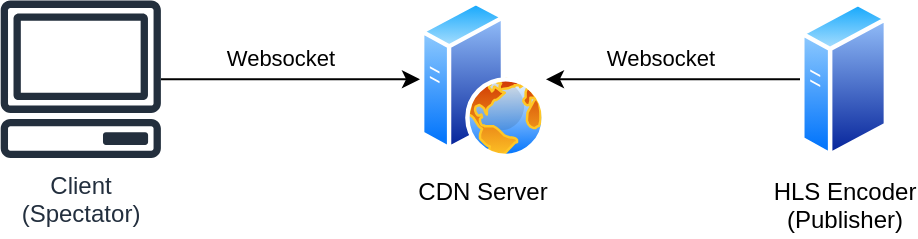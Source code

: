 <mxfile version="24.8.2">
  <diagram name="Page-1" id="BpW7DbaHf9RSDpcA-_WN">
    <mxGraphModel dx="1434" dy="780" grid="1" gridSize="10" guides="1" tooltips="1" connect="1" arrows="1" fold="1" page="1" pageScale="1" pageWidth="1169" pageHeight="1654" math="0" shadow="0">
      <root>
        <mxCell id="0" />
        <mxCell id="1" parent="0" />
        <mxCell id="QwqvZDQPFDCLYdQFYXQy-1" value="CDN Server" style="image;aspect=fixed;perimeter=ellipsePerimeter;html=1;align=center;shadow=0;dashed=0;spacingTop=3;image=img/lib/active_directory/web_server.svg;" vertex="1" parent="1">
          <mxGeometry x="250" y="41.29" width="62.97" height="78.71" as="geometry" />
        </mxCell>
        <mxCell id="QwqvZDQPFDCLYdQFYXQy-4" style="edgeStyle=orthogonalEdgeStyle;rounded=0;orthogonalLoop=1;jettySize=auto;html=1;entryX=0;entryY=0.5;entryDx=0;entryDy=0;" edge="1" parent="1" source="QwqvZDQPFDCLYdQFYXQy-2" target="QwqvZDQPFDCLYdQFYXQy-1">
          <mxGeometry relative="1" as="geometry" />
        </mxCell>
        <mxCell id="QwqvZDQPFDCLYdQFYXQy-5" value="Websocket" style="edgeLabel;html=1;align=center;verticalAlign=middle;resizable=0;points=[];" vertex="1" connectable="0" parent="QwqvZDQPFDCLYdQFYXQy-4">
          <mxGeometry x="-0.251" y="-2" relative="1" as="geometry">
            <mxPoint x="11" y="-13" as="offset" />
          </mxGeometry>
        </mxCell>
        <mxCell id="QwqvZDQPFDCLYdQFYXQy-2" value="Client&lt;div&gt;(Spectator)&lt;/div&gt;" style="sketch=0;outlineConnect=0;fontColor=#232F3E;gradientColor=none;fillColor=#232F3D;strokeColor=none;dashed=0;verticalLabelPosition=bottom;verticalAlign=top;align=center;html=1;fontSize=12;fontStyle=0;aspect=fixed;pointerEvents=1;shape=mxgraph.aws4.client;" vertex="1" parent="1">
          <mxGeometry x="40" y="41.29" width="80.79" height="78.71" as="geometry" />
        </mxCell>
        <mxCell id="QwqvZDQPFDCLYdQFYXQy-7" style="edgeStyle=orthogonalEdgeStyle;rounded=0;orthogonalLoop=1;jettySize=auto;html=1;entryX=1;entryY=0.5;entryDx=0;entryDy=0;" edge="1" parent="1" source="QwqvZDQPFDCLYdQFYXQy-6" target="QwqvZDQPFDCLYdQFYXQy-1">
          <mxGeometry relative="1" as="geometry" />
        </mxCell>
        <mxCell id="QwqvZDQPFDCLYdQFYXQy-8" value="Websocket" style="edgeLabel;html=1;align=center;verticalAlign=middle;resizable=0;points=[];" vertex="1" connectable="0" parent="QwqvZDQPFDCLYdQFYXQy-7">
          <mxGeometry x="0.276" y="1" relative="1" as="geometry">
            <mxPoint x="11" y="-12" as="offset" />
          </mxGeometry>
        </mxCell>
        <mxCell id="QwqvZDQPFDCLYdQFYXQy-6" value="HLS Encoder&lt;div&gt;(Publisher)&lt;/div&gt;" style="image;aspect=fixed;perimeter=ellipsePerimeter;html=1;align=center;shadow=0;dashed=0;spacingTop=3;image=img/lib/active_directory/generic_server.svg;" vertex="1" parent="1">
          <mxGeometry x="440" y="41.29" width="44.08" height="78.71" as="geometry" />
        </mxCell>
      </root>
    </mxGraphModel>
  </diagram>
</mxfile>
